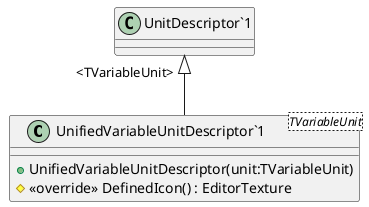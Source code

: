 @startuml
class "UnifiedVariableUnitDescriptor`1"<TVariableUnit> {
    + UnifiedVariableUnitDescriptor(unit:TVariableUnit)
    # <<override>> DefinedIcon() : EditorTexture
}
"UnitDescriptor`1" "<TVariableUnit>" <|-- "UnifiedVariableUnitDescriptor`1"
@enduml
